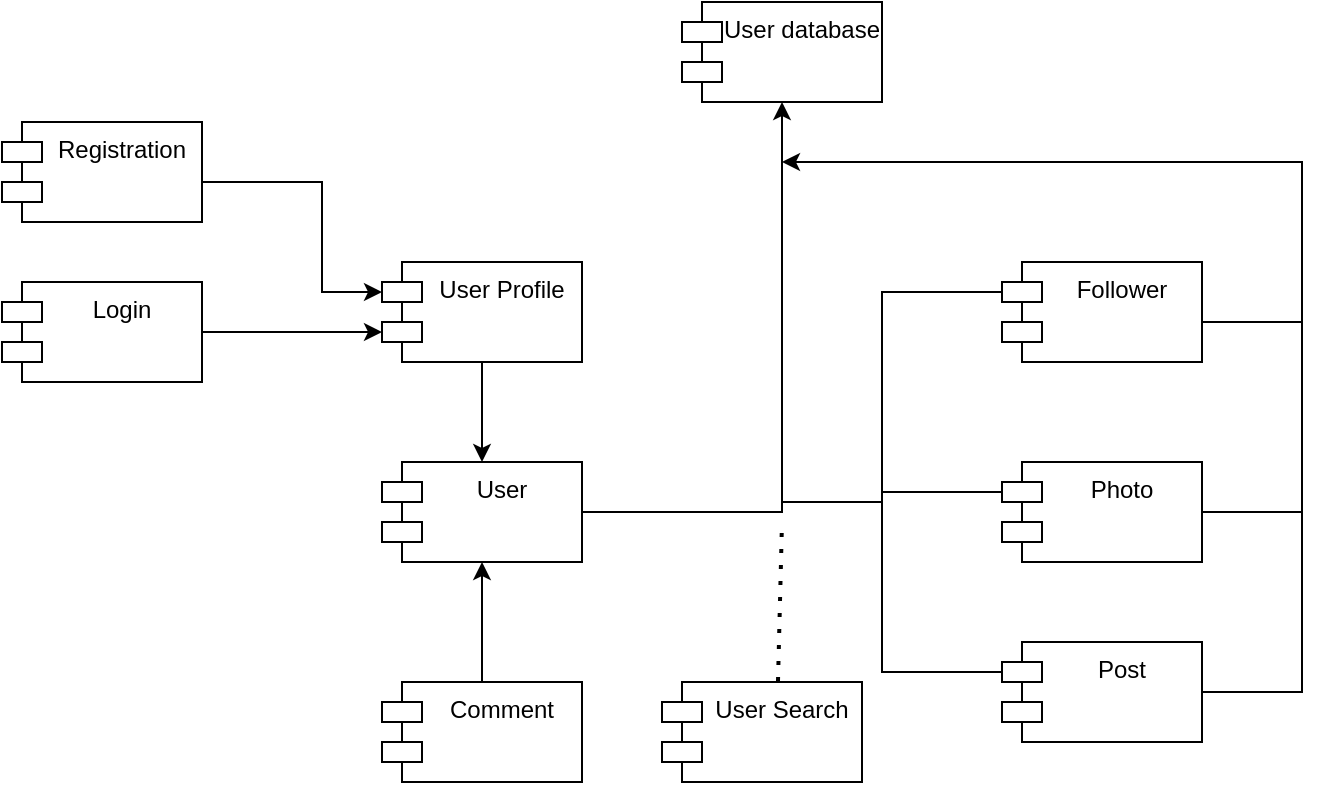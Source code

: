 <mxfile version="15.5.9" type="device"><diagram name="Page-1" id="e7e014a7-5840-1c2e-5031-d8a46d1fe8dd"><mxGraphModel dx="978" dy="656" grid="1" gridSize="10" guides="1" tooltips="1" connect="1" arrows="1" fold="1" page="1" pageScale="1" pageWidth="1169" pageHeight="826" background="none" math="0" shadow="0"><root><mxCell id="0"/><mxCell id="1" parent="0"/><mxCell id="fmB2j61mcoAGuEU8gbLs-10" value="" style="edgeStyle=orthogonalEdgeStyle;rounded=0;orthogonalLoop=1;jettySize=auto;html=1;" edge="1" parent="1" source="XfAg6zU10Ts2-Ulloi0a-41" target="fmB2j61mcoAGuEU8gbLs-2"><mxGeometry relative="1" as="geometry"/></mxCell><mxCell id="XfAg6zU10Ts2-Ulloi0a-41" value="User" style="shape=module;align=left;spacingLeft=20;align=center;verticalAlign=top;" parent="1" vertex="1"><mxGeometry x="290" y="290" width="100" height="50" as="geometry"/></mxCell><mxCell id="fmB2j61mcoAGuEU8gbLs-16" value="" style="edgeStyle=orthogonalEdgeStyle;rounded=0;orthogonalLoop=1;jettySize=auto;html=1;" edge="1" parent="1" source="fmB2j61mcoAGuEU8gbLs-1" target="XfAg6zU10Ts2-Ulloi0a-41"><mxGeometry relative="1" as="geometry"/></mxCell><mxCell id="fmB2j61mcoAGuEU8gbLs-1" value="User Profile" style="shape=module;align=left;spacingLeft=20;align=center;verticalAlign=top;" vertex="1" parent="1"><mxGeometry x="290" y="190" width="100" height="50" as="geometry"/></mxCell><mxCell id="fmB2j61mcoAGuEU8gbLs-2" value="User database" style="shape=module;align=left;spacingLeft=20;align=center;verticalAlign=top;" vertex="1" parent="1"><mxGeometry x="440" y="60" width="100" height="50" as="geometry"/></mxCell><mxCell id="fmB2j61mcoAGuEU8gbLs-3" value="Registration" style="shape=module;align=left;spacingLeft=20;align=center;verticalAlign=top;" vertex="1" parent="1"><mxGeometry x="100" y="120" width="100" height="50" as="geometry"/></mxCell><mxCell id="fmB2j61mcoAGuEU8gbLs-7" value="" style="edgeStyle=orthogonalEdgeStyle;rounded=0;orthogonalLoop=1;jettySize=auto;html=1;entryX=0;entryY=0;entryDx=0;entryDy=35;entryPerimeter=0;" edge="1" parent="1" source="fmB2j61mcoAGuEU8gbLs-4" target="fmB2j61mcoAGuEU8gbLs-1"><mxGeometry relative="1" as="geometry"><Array as="points"><mxPoint x="290" y="225"/></Array></mxGeometry></mxCell><mxCell id="fmB2j61mcoAGuEU8gbLs-4" value="Login" style="shape=module;align=left;spacingLeft=20;align=center;verticalAlign=top;" vertex="1" parent="1"><mxGeometry x="100" y="200" width="100" height="50" as="geometry"/></mxCell><mxCell id="fmB2j61mcoAGuEU8gbLs-12" value="Post" style="shape=module;align=left;spacingLeft=20;align=center;verticalAlign=top;" vertex="1" parent="1"><mxGeometry x="600" y="380" width="100" height="50" as="geometry"/></mxCell><mxCell id="fmB2j61mcoAGuEU8gbLs-17" value="" style="edgeStyle=orthogonalEdgeStyle;rounded=0;orthogonalLoop=1;jettySize=auto;html=1;" edge="1" parent="1" source="fmB2j61mcoAGuEU8gbLs-13" target="XfAg6zU10Ts2-Ulloi0a-41"><mxGeometry relative="1" as="geometry"/></mxCell><mxCell id="fmB2j61mcoAGuEU8gbLs-13" value="Comment" style="shape=module;align=left;spacingLeft=20;align=center;verticalAlign=top;" vertex="1" parent="1"><mxGeometry x="290" y="400" width="100" height="50" as="geometry"/></mxCell><mxCell id="fmB2j61mcoAGuEU8gbLs-15" value="" style="endArrow=classic;html=1;rounded=0;entryX=0;entryY=0;entryDx=0;entryDy=15;entryPerimeter=0;" edge="1" parent="1" target="fmB2j61mcoAGuEU8gbLs-1"><mxGeometry width="50" height="50" relative="1" as="geometry"><mxPoint x="200" y="150" as="sourcePoint"/><mxPoint x="250" y="100" as="targetPoint"/><Array as="points"><mxPoint x="260" y="150"/><mxPoint x="260" y="205"/></Array></mxGeometry></mxCell><mxCell id="fmB2j61mcoAGuEU8gbLs-18" value="User Search" style="shape=module;align=left;spacingLeft=20;align=center;verticalAlign=top;" vertex="1" parent="1"><mxGeometry x="430" y="400" width="100" height="50" as="geometry"/></mxCell><mxCell id="fmB2j61mcoAGuEU8gbLs-20" value="" style="endArrow=none;dashed=1;html=1;dashPattern=1 3;strokeWidth=2;rounded=0;exitX=0.58;exitY=-0.01;exitDx=0;exitDy=0;exitPerimeter=0;" edge="1" parent="1" source="fmB2j61mcoAGuEU8gbLs-18"><mxGeometry width="50" height="50" relative="1" as="geometry"><mxPoint x="470" y="360" as="sourcePoint"/><mxPoint x="490" y="320" as="targetPoint"/></mxGeometry></mxCell><mxCell id="fmB2j61mcoAGuEU8gbLs-21" value="Photo" style="shape=module;align=left;spacingLeft=20;align=center;verticalAlign=top;" vertex="1" parent="1"><mxGeometry x="600" y="290" width="100" height="50" as="geometry"/></mxCell><mxCell id="fmB2j61mcoAGuEU8gbLs-22" value="Follower" style="shape=module;align=left;spacingLeft=20;align=center;verticalAlign=top;" vertex="1" parent="1"><mxGeometry x="600" y="190" width="100" height="50" as="geometry"/></mxCell><mxCell id="fmB2j61mcoAGuEU8gbLs-23" value="" style="endArrow=classic;html=1;rounded=0;" edge="1" parent="1"><mxGeometry width="50" height="50" relative="1" as="geometry"><mxPoint x="700" y="220" as="sourcePoint"/><mxPoint x="490" y="140" as="targetPoint"/><Array as="points"><mxPoint x="750" y="220"/><mxPoint x="750" y="140"/></Array></mxGeometry></mxCell><mxCell id="fmB2j61mcoAGuEU8gbLs-25" value="" style="endArrow=none;html=1;rounded=0;exitX=1;exitY=0.5;exitDx=0;exitDy=0;" edge="1" parent="1" source="fmB2j61mcoAGuEU8gbLs-12"><mxGeometry width="50" height="50" relative="1" as="geometry"><mxPoint x="470" y="360" as="sourcePoint"/><mxPoint x="750" y="220" as="targetPoint"/><Array as="points"><mxPoint x="750" y="405"/></Array></mxGeometry></mxCell><mxCell id="fmB2j61mcoAGuEU8gbLs-26" value="" style="endArrow=none;html=1;rounded=0;exitX=1;exitY=0.5;exitDx=0;exitDy=0;" edge="1" parent="1" source="fmB2j61mcoAGuEU8gbLs-21"><mxGeometry width="50" height="50" relative="1" as="geometry"><mxPoint x="470" y="360" as="sourcePoint"/><mxPoint x="750" y="315" as="targetPoint"/></mxGeometry></mxCell><mxCell id="fmB2j61mcoAGuEU8gbLs-27" value="" style="endArrow=none;html=1;rounded=0;entryX=0;entryY=0;entryDx=0;entryDy=15;entryPerimeter=0;" edge="1" parent="1" target="fmB2j61mcoAGuEU8gbLs-22"><mxGeometry width="50" height="50" relative="1" as="geometry"><mxPoint x="490" y="310" as="sourcePoint"/><mxPoint x="520" y="310" as="targetPoint"/><Array as="points"><mxPoint x="540" y="310"/><mxPoint x="540" y="205"/></Array></mxGeometry></mxCell><mxCell id="fmB2j61mcoAGuEU8gbLs-28" value="" style="endArrow=none;html=1;rounded=0;entryX=0;entryY=0;entryDx=0;entryDy=15;entryPerimeter=0;" edge="1" parent="1" target="fmB2j61mcoAGuEU8gbLs-21"><mxGeometry width="50" height="50" relative="1" as="geometry"><mxPoint x="540" y="305" as="sourcePoint"/><mxPoint x="520" y="310" as="targetPoint"/></mxGeometry></mxCell><mxCell id="fmB2j61mcoAGuEU8gbLs-29" value="" style="endArrow=none;html=1;rounded=0;exitX=0;exitY=0;exitDx=0;exitDy=15;exitPerimeter=0;" edge="1" parent="1" source="fmB2j61mcoAGuEU8gbLs-12"><mxGeometry width="50" height="50" relative="1" as="geometry"><mxPoint x="540" y="390" as="sourcePoint"/><mxPoint x="540" y="310" as="targetPoint"/><Array as="points"><mxPoint x="540" y="395"/></Array></mxGeometry></mxCell></root></mxGraphModel></diagram></mxfile>